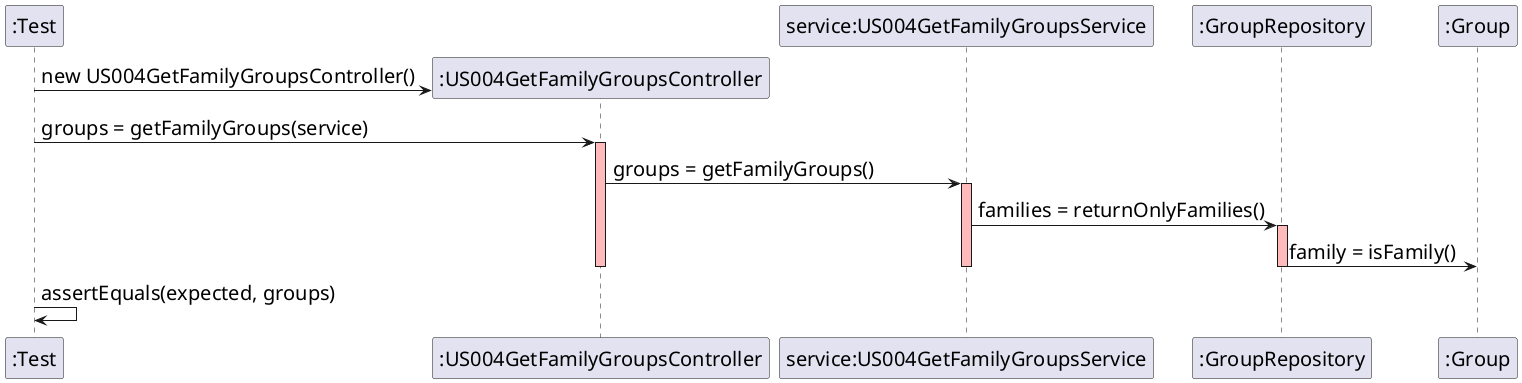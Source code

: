 @startuml
skinparam DefaultFontSize 20
participant ":Test"
create ":US004GetFamilyGroupsController"

":Test" -> ":US004GetFamilyGroupsController" : new US004GetFamilyGroupsController()
":Test" -> ":US004GetFamilyGroupsController" : groups = getFamilyGroups(service)
activate ":US004GetFamilyGroupsController" #FFBBBB

participant "service:US004GetFamilyGroupsService"
":US004GetFamilyGroupsController" -> "service:US004GetFamilyGroupsService" : groups = getFamilyGroups()
activate "service:US004GetFamilyGroupsService" #FFBBBB

participant ":GroupRepository"
"service:US004GetFamilyGroupsService" -> ":GroupRepository" : families = returnOnlyFamilies()
activate ":GroupRepository" #FFBBBB

participant ":Group"
":GroupRepository" -> ":Group" : family = isFamily()
deactivate ":US004GetFamilyGroupsController"
deactivate "service:US004GetFamilyGroupsService"
deactivate ":GroupRepository"


":Test" -> ":Test" : assertEquals(expected, groups)


@enduml
